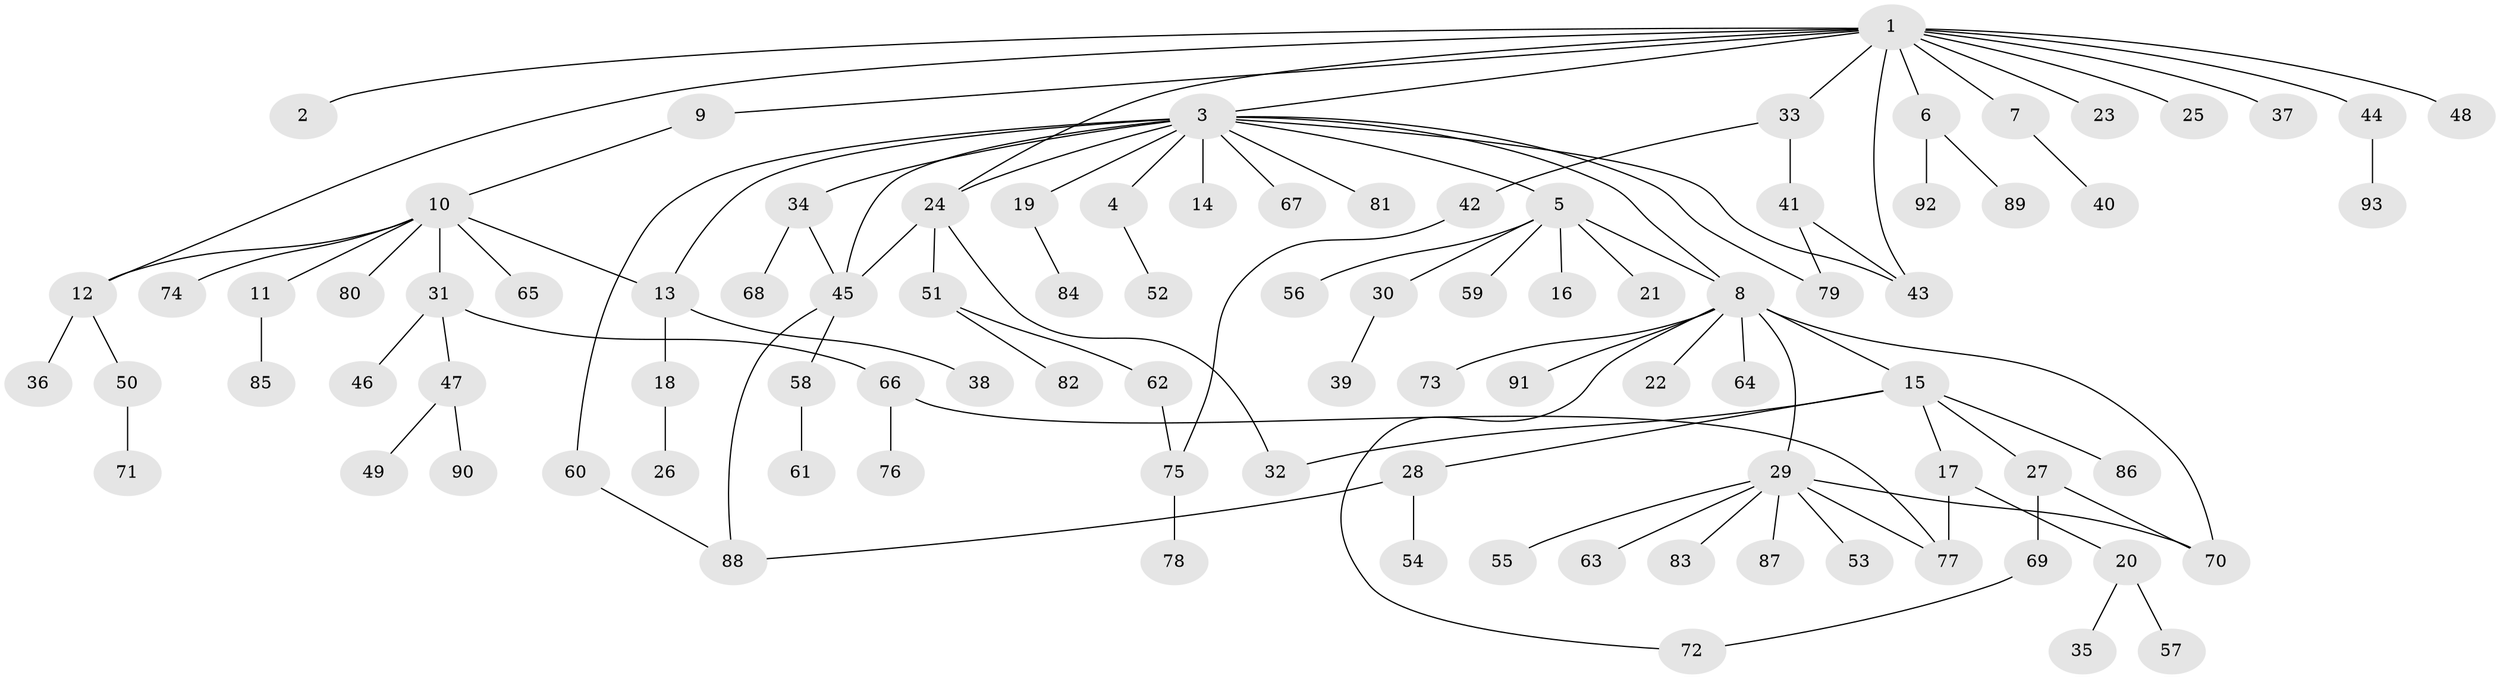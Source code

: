 // Generated by graph-tools (version 1.1) at 2025/11/02/27/25 16:11:12]
// undirected, 93 vertices, 110 edges
graph export_dot {
graph [start="1"]
  node [color=gray90,style=filled];
  1;
  2;
  3;
  4;
  5;
  6;
  7;
  8;
  9;
  10;
  11;
  12;
  13;
  14;
  15;
  16;
  17;
  18;
  19;
  20;
  21;
  22;
  23;
  24;
  25;
  26;
  27;
  28;
  29;
  30;
  31;
  32;
  33;
  34;
  35;
  36;
  37;
  38;
  39;
  40;
  41;
  42;
  43;
  44;
  45;
  46;
  47;
  48;
  49;
  50;
  51;
  52;
  53;
  54;
  55;
  56;
  57;
  58;
  59;
  60;
  61;
  62;
  63;
  64;
  65;
  66;
  67;
  68;
  69;
  70;
  71;
  72;
  73;
  74;
  75;
  76;
  77;
  78;
  79;
  80;
  81;
  82;
  83;
  84;
  85;
  86;
  87;
  88;
  89;
  90;
  91;
  92;
  93;
  1 -- 2;
  1 -- 3;
  1 -- 6;
  1 -- 7;
  1 -- 9;
  1 -- 12;
  1 -- 23;
  1 -- 24;
  1 -- 25;
  1 -- 33;
  1 -- 37;
  1 -- 43;
  1 -- 44;
  1 -- 48;
  3 -- 4;
  3 -- 5;
  3 -- 8;
  3 -- 13;
  3 -- 14;
  3 -- 19;
  3 -- 24;
  3 -- 34;
  3 -- 43;
  3 -- 45;
  3 -- 60;
  3 -- 67;
  3 -- 79;
  3 -- 81;
  4 -- 52;
  5 -- 8;
  5 -- 16;
  5 -- 21;
  5 -- 30;
  5 -- 56;
  5 -- 59;
  6 -- 89;
  6 -- 92;
  7 -- 40;
  8 -- 15;
  8 -- 22;
  8 -- 29;
  8 -- 64;
  8 -- 70;
  8 -- 72;
  8 -- 73;
  8 -- 91;
  9 -- 10;
  10 -- 11;
  10 -- 12;
  10 -- 13;
  10 -- 31;
  10 -- 65;
  10 -- 74;
  10 -- 80;
  11 -- 85;
  12 -- 36;
  12 -- 50;
  13 -- 18;
  13 -- 38;
  15 -- 17;
  15 -- 27;
  15 -- 28;
  15 -- 32;
  15 -- 86;
  17 -- 20;
  17 -- 77;
  18 -- 26;
  19 -- 84;
  20 -- 35;
  20 -- 57;
  24 -- 32;
  24 -- 45;
  24 -- 51;
  27 -- 69;
  27 -- 70;
  28 -- 54;
  28 -- 88;
  29 -- 53;
  29 -- 55;
  29 -- 63;
  29 -- 70;
  29 -- 77;
  29 -- 83;
  29 -- 87;
  30 -- 39;
  31 -- 46;
  31 -- 47;
  31 -- 66;
  33 -- 41;
  33 -- 42;
  34 -- 45;
  34 -- 68;
  41 -- 43;
  41 -- 79;
  42 -- 75;
  44 -- 93;
  45 -- 58;
  45 -- 88;
  47 -- 49;
  47 -- 90;
  50 -- 71;
  51 -- 62;
  51 -- 82;
  58 -- 61;
  60 -- 88;
  62 -- 75;
  66 -- 76;
  66 -- 77;
  69 -- 72;
  75 -- 78;
}
